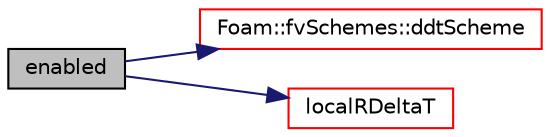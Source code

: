 digraph "enabled"
{
  bgcolor="transparent";
  edge [fontname="Helvetica",fontsize="10",labelfontname="Helvetica",labelfontsize="10"];
  node [fontname="Helvetica",fontsize="10",shape=record];
  rankdir="LR";
  Node304 [label="enabled",height=0.2,width=0.4,color="black", fillcolor="grey75", style="filled", fontcolor="black"];
  Node304 -> Node305 [color="midnightblue",fontsize="10",style="solid",fontname="Helvetica"];
  Node305 [label="Foam::fvSchemes::ddtScheme",height=0.2,width=0.4,color="red",URL="$a23345.html#a033ff02f80c783270f806f1e7769d83a"];
  Node304 -> Node602 [color="midnightblue",fontsize="10",style="solid",fontname="Helvetica"];
  Node602 [label="localRDeltaT",height=0.2,width=0.4,color="red",URL="$a23309.html#ae2d3d323e68e59bff90dea629199a881",tooltip="Return the reciprocal of the local time-step. "];
}
